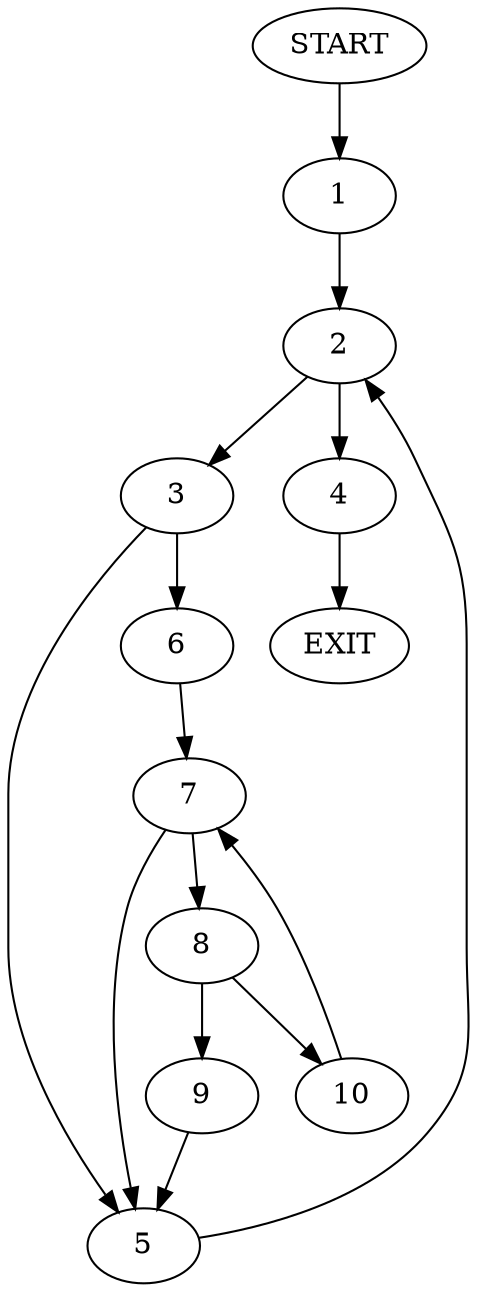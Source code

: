 digraph {
0 [label="START"]
11 [label="EXIT"]
0 -> 1
1 -> 2
2 -> 3
2 -> 4
3 -> 5
3 -> 6
4 -> 11
6 -> 7
5 -> 2
7 -> 5
7 -> 8
8 -> 9
8 -> 10
10 -> 7
9 -> 5
}
